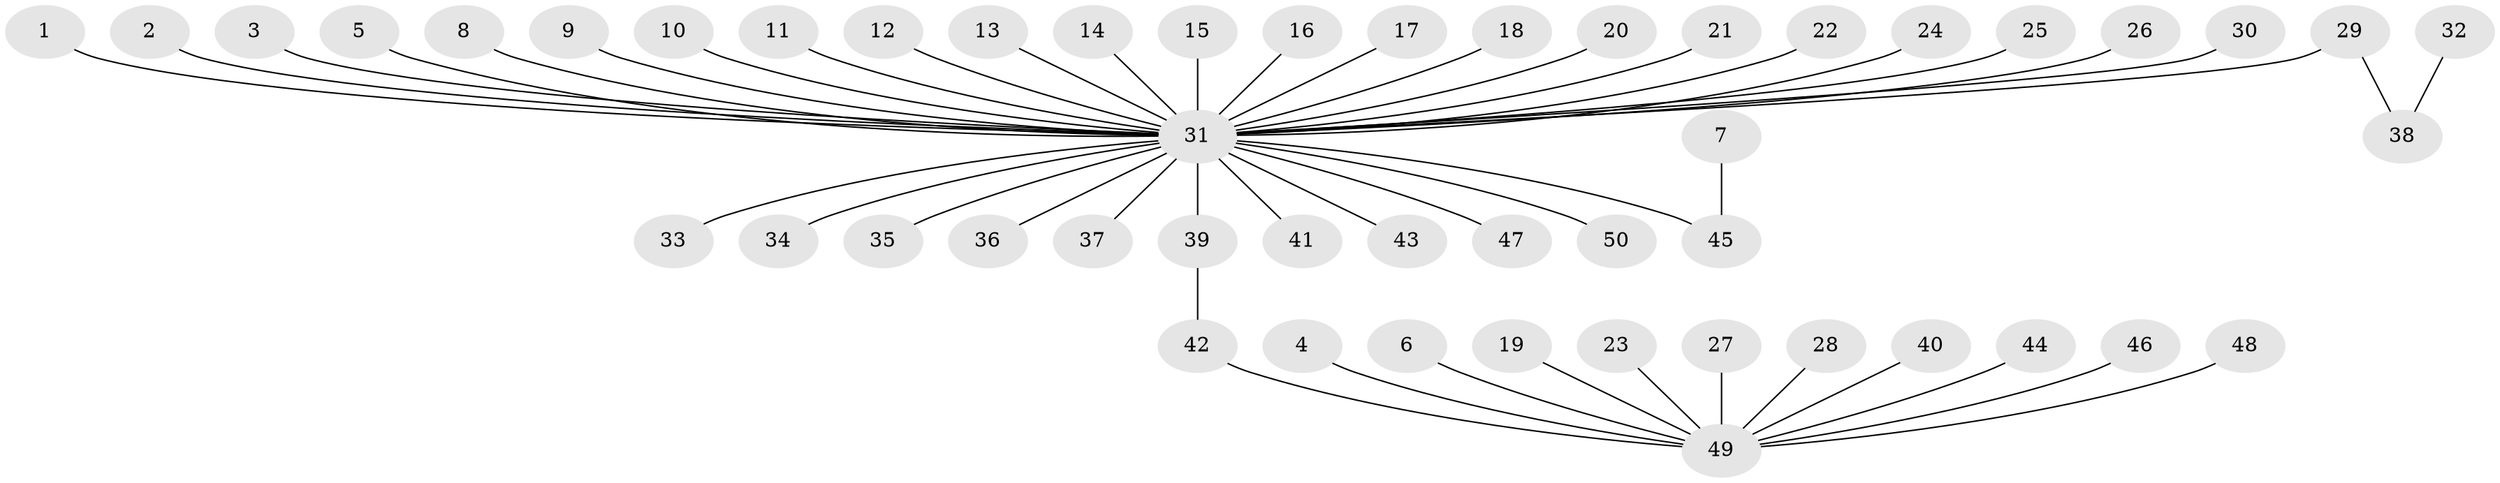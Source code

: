// original degree distribution, {1: 0.71, 36: 0.01, 5: 0.04, 4: 0.02, 3: 0.07, 14: 0.01, 2: 0.14}
// Generated by graph-tools (version 1.1) at 2025/49/03/09/25 03:49:54]
// undirected, 50 vertices, 49 edges
graph export_dot {
graph [start="1"]
  node [color=gray90,style=filled];
  1;
  2;
  3;
  4;
  5;
  6;
  7;
  8;
  9;
  10;
  11;
  12;
  13;
  14;
  15;
  16;
  17;
  18;
  19;
  20;
  21;
  22;
  23;
  24;
  25;
  26;
  27;
  28;
  29;
  30;
  31;
  32;
  33;
  34;
  35;
  36;
  37;
  38;
  39;
  40;
  41;
  42;
  43;
  44;
  45;
  46;
  47;
  48;
  49;
  50;
  1 -- 31 [weight=1.0];
  2 -- 31 [weight=1.0];
  3 -- 31 [weight=1.0];
  4 -- 49 [weight=1.0];
  5 -- 31 [weight=1.0];
  6 -- 49 [weight=1.0];
  7 -- 45 [weight=1.0];
  8 -- 31 [weight=1.0];
  9 -- 31 [weight=1.0];
  10 -- 31 [weight=1.0];
  11 -- 31 [weight=1.0];
  12 -- 31 [weight=1.0];
  13 -- 31 [weight=1.0];
  14 -- 31 [weight=1.0];
  15 -- 31 [weight=1.0];
  16 -- 31 [weight=1.0];
  17 -- 31 [weight=1.0];
  18 -- 31 [weight=1.0];
  19 -- 49 [weight=1.0];
  20 -- 31 [weight=1.0];
  21 -- 31 [weight=1.0];
  22 -- 31 [weight=1.0];
  23 -- 49 [weight=1.0];
  24 -- 31 [weight=1.0];
  25 -- 31 [weight=1.0];
  26 -- 31 [weight=1.0];
  27 -- 49 [weight=1.0];
  28 -- 49 [weight=1.0];
  29 -- 31 [weight=1.0];
  29 -- 38 [weight=1.0];
  30 -- 31 [weight=1.0];
  31 -- 33 [weight=1.0];
  31 -- 34 [weight=1.0];
  31 -- 35 [weight=1.0];
  31 -- 36 [weight=1.0];
  31 -- 37 [weight=1.0];
  31 -- 39 [weight=1.0];
  31 -- 41 [weight=1.0];
  31 -- 43 [weight=1.0];
  31 -- 45 [weight=1.0];
  31 -- 47 [weight=1.0];
  31 -- 50 [weight=1.0];
  32 -- 38 [weight=1.0];
  39 -- 42 [weight=1.0];
  40 -- 49 [weight=1.0];
  42 -- 49 [weight=1.0];
  44 -- 49 [weight=1.0];
  46 -- 49 [weight=1.0];
  48 -- 49 [weight=1.0];
}

